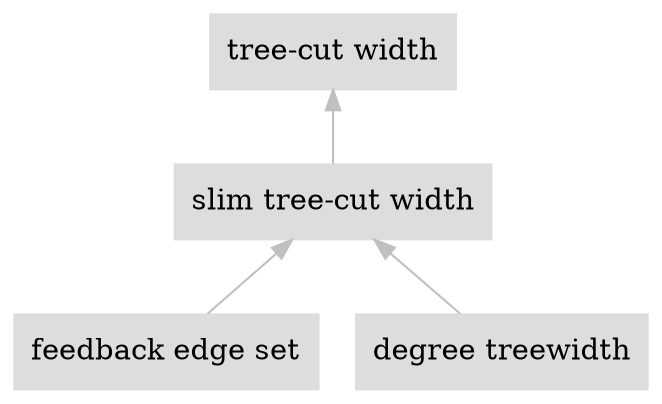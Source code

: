 digraph drawing_7g1aTu_0 {
	node [color=lightblue2 style=filled]
	margin=0.04 size="6,6"
	rankdir = BT
	"n_HTk9PZ" [label="feedback edge set" URL="/parameters/html/HTk9PZ" color="#dddddd" shape=box]
	"n_oFvl4c" [label="slim tree-cut width" URL="/parameters/html/oFvl4c" color="#dddddd" shape=box]
	"n_8CgU0P" [label="tree-cut width" URL="/parameters/html/8CgU0P" color="#dddddd" shape=box]
	"n_nCWUh3" [label="degree treewidth" URL="/parameters/html/nCWUh3" color="#dddddd" shape=box]
	"n_nCWUh3" -> "n_oFvl4c" [label="" decorate=true lblstyle="above, sloped" color="gray" weight="1"]
	"n_HTk9PZ" -> "n_oFvl4c" [label="" decorate=true lblstyle="above, sloped" color="gray" weight="1"]
	"n_oFvl4c" -> "n_8CgU0P" [label="" decorate=true lblstyle="above, sloped" color="gray" weight="1"]
}
